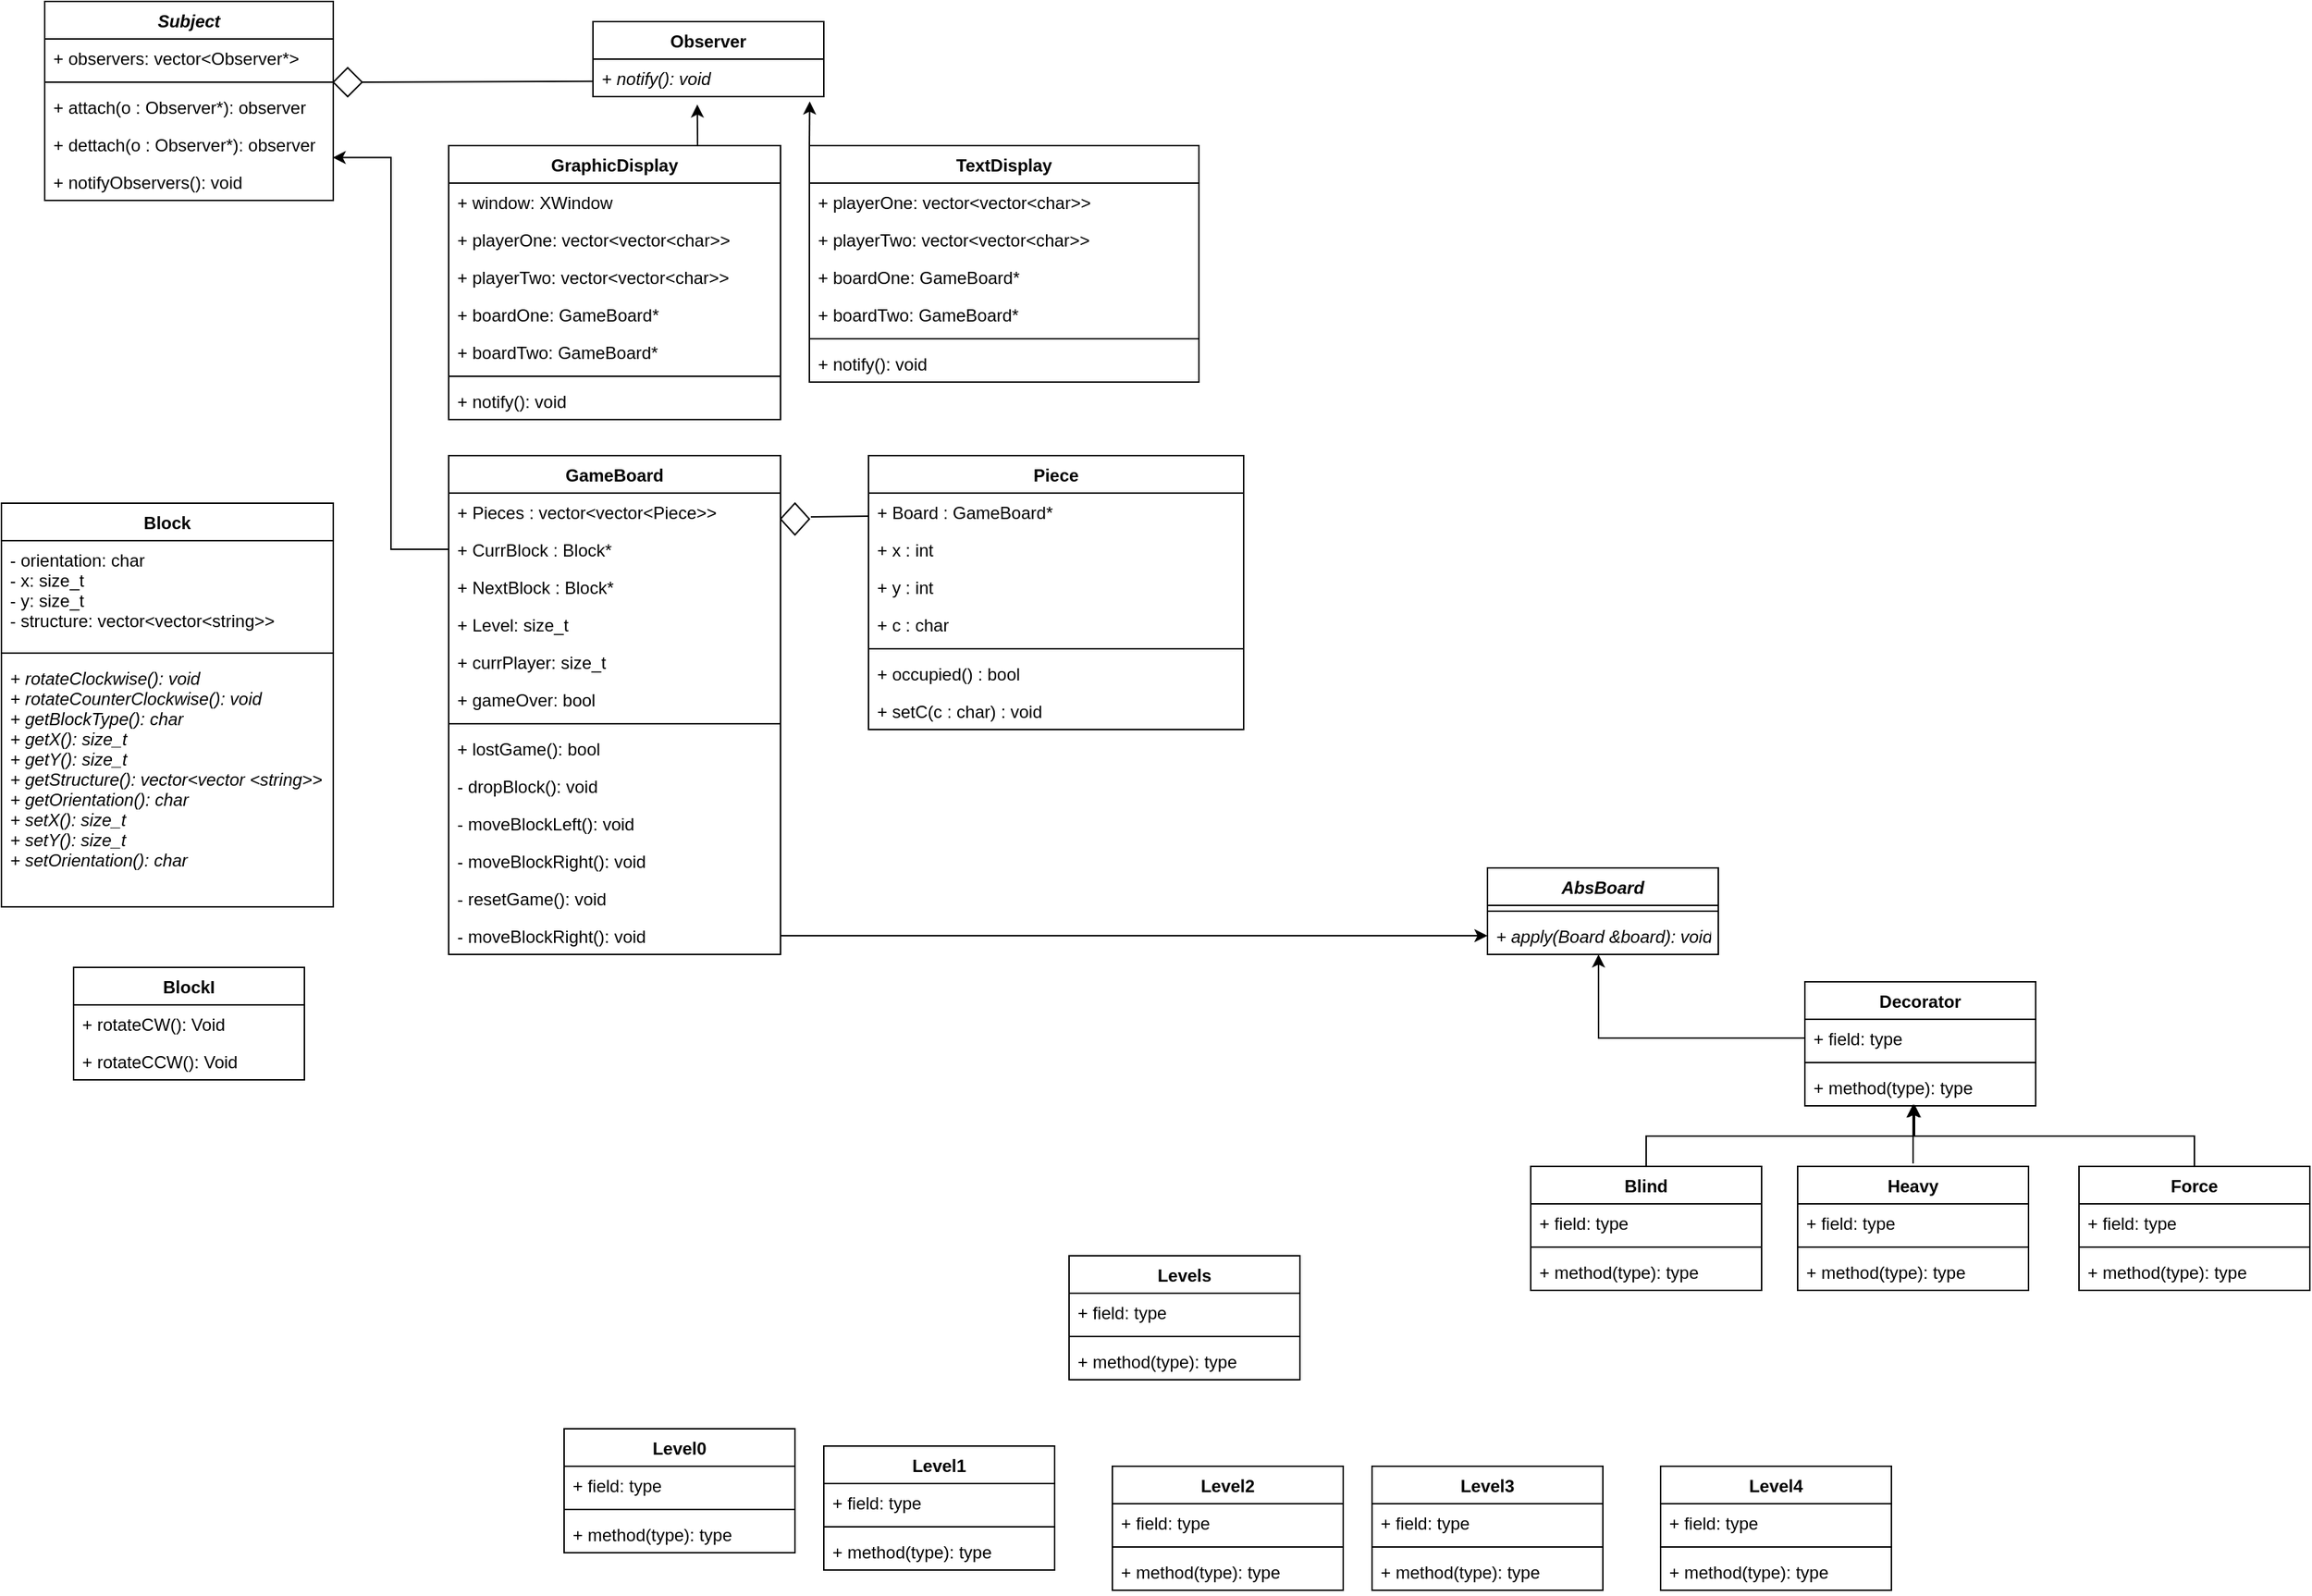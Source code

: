 <mxfile version="20.6.0" type="github">
  <diagram id="C5RBs43oDa-KdzZeNtuy" name="Page-1">
    <mxGraphModel dx="1662" dy="754" grid="1" gridSize="10" guides="1" tooltips="1" connect="1" arrows="1" fold="1" page="1" pageScale="1" pageWidth="827" pageHeight="1169" math="0" shadow="0">
      <root>
        <mxCell id="WIyWlLk6GJQsqaUBKTNV-0" />
        <mxCell id="WIyWlLk6GJQsqaUBKTNV-1" parent="WIyWlLk6GJQsqaUBKTNV-0" />
        <mxCell id="HCrgHFyzqFVPdRo0mYGG-0" value="Subject" style="swimlane;fontStyle=3;align=center;verticalAlign=top;childLayout=stackLayout;horizontal=1;startSize=26;horizontalStack=0;resizeParent=1;resizeParentMax=0;resizeLast=0;collapsible=1;marginBottom=0;" parent="WIyWlLk6GJQsqaUBKTNV-1" vertex="1">
          <mxGeometry x="40" y="10" width="200" height="138" as="geometry" />
        </mxCell>
        <mxCell id="HCrgHFyzqFVPdRo0mYGG-1" value="+ observers: vector&lt;Observer*&gt;" style="text;strokeColor=none;fillColor=none;align=left;verticalAlign=top;spacingLeft=4;spacingRight=4;overflow=hidden;rotatable=0;points=[[0,0.5],[1,0.5]];portConstraint=eastwest;" parent="HCrgHFyzqFVPdRo0mYGG-0" vertex="1">
          <mxGeometry y="26" width="200" height="26" as="geometry" />
        </mxCell>
        <mxCell id="HCrgHFyzqFVPdRo0mYGG-2" value="" style="line;strokeWidth=1;fillColor=none;align=left;verticalAlign=middle;spacingTop=-1;spacingLeft=3;spacingRight=3;rotatable=0;labelPosition=right;points=[];portConstraint=eastwest;strokeColor=inherit;" parent="HCrgHFyzqFVPdRo0mYGG-0" vertex="1">
          <mxGeometry y="52" width="200" height="8" as="geometry" />
        </mxCell>
        <mxCell id="OUQTVfBQ55vAlHP0ge6A-0" value="+ attach(o : Observer*): observer" style="text;strokeColor=none;fillColor=none;align=left;verticalAlign=top;spacingLeft=4;spacingRight=4;overflow=hidden;rotatable=0;points=[[0,0.5],[1,0.5]];portConstraint=eastwest;" parent="HCrgHFyzqFVPdRo0mYGG-0" vertex="1">
          <mxGeometry y="60" width="200" height="26" as="geometry" />
        </mxCell>
        <mxCell id="OUQTVfBQ55vAlHP0ge6A-1" value="+ dettach(o : Observer*): observer" style="text;strokeColor=none;fillColor=none;align=left;verticalAlign=top;spacingLeft=4;spacingRight=4;overflow=hidden;rotatable=0;points=[[0,0.5],[1,0.5]];portConstraint=eastwest;" parent="HCrgHFyzqFVPdRo0mYGG-0" vertex="1">
          <mxGeometry y="86" width="200" height="26" as="geometry" />
        </mxCell>
        <mxCell id="OUQTVfBQ55vAlHP0ge6A-2" value="+ notifyObservers(): void" style="text;strokeColor=none;fillColor=none;align=left;verticalAlign=top;spacingLeft=4;spacingRight=4;overflow=hidden;rotatable=0;points=[[0,0.5],[1,0.5]];portConstraint=eastwest;" parent="HCrgHFyzqFVPdRo0mYGG-0" vertex="1">
          <mxGeometry y="112" width="200" height="26" as="geometry" />
        </mxCell>
        <mxCell id="HCrgHFyzqFVPdRo0mYGG-4" value="Observer&#xa;" style="swimlane;fontStyle=1;align=center;verticalAlign=top;childLayout=stackLayout;horizontal=1;startSize=26;horizontalStack=0;resizeParent=1;resizeParentMax=0;resizeLast=0;collapsible=1;marginBottom=0;" parent="WIyWlLk6GJQsqaUBKTNV-1" vertex="1">
          <mxGeometry x="420" y="24" width="160" height="52" as="geometry" />
        </mxCell>
        <mxCell id="HCrgHFyzqFVPdRo0mYGG-7" value="+ notify(): void" style="text;strokeColor=none;fillColor=none;align=left;verticalAlign=top;spacingLeft=4;spacingRight=4;overflow=hidden;rotatable=0;points=[[0,0.5],[1,0.5]];portConstraint=eastwest;fontStyle=2" parent="HCrgHFyzqFVPdRo0mYGG-4" vertex="1">
          <mxGeometry y="26" width="160" height="26" as="geometry" />
        </mxCell>
        <mxCell id="OUQTVfBQ55vAlHP0ge6A-36" style="edgeStyle=orthogonalEdgeStyle;rounded=0;orthogonalLoop=1;jettySize=auto;html=1;exitX=0.75;exitY=0;exitDx=0;exitDy=0;entryX=0.452;entryY=1.211;entryDx=0;entryDy=0;entryPerimeter=0;" parent="WIyWlLk6GJQsqaUBKTNV-1" source="HCrgHFyzqFVPdRo0mYGG-8" target="HCrgHFyzqFVPdRo0mYGG-7" edge="1">
          <mxGeometry relative="1" as="geometry" />
        </mxCell>
        <mxCell id="HCrgHFyzqFVPdRo0mYGG-8" value="GraphicDisplay&#xa;" style="swimlane;fontStyle=1;align=center;verticalAlign=top;childLayout=stackLayout;horizontal=1;startSize=26;horizontalStack=0;resizeParent=1;resizeParentMax=0;resizeLast=0;collapsible=1;marginBottom=0;" parent="WIyWlLk6GJQsqaUBKTNV-1" vertex="1">
          <mxGeometry x="320" y="110" width="230" height="190" as="geometry" />
        </mxCell>
        <mxCell id="HCrgHFyzqFVPdRo0mYGG-9" value="+ window: XWindow" style="text;strokeColor=none;fillColor=none;align=left;verticalAlign=top;spacingLeft=4;spacingRight=4;overflow=hidden;rotatable=0;points=[[0,0.5],[1,0.5]];portConstraint=eastwest;" parent="HCrgHFyzqFVPdRo0mYGG-8" vertex="1">
          <mxGeometry y="26" width="230" height="26" as="geometry" />
        </mxCell>
        <mxCell id="OUQTVfBQ55vAlHP0ge6A-22" value="+ playerOne: vector&lt;vector&lt;char&gt;&gt;" style="text;strokeColor=none;fillColor=none;align=left;verticalAlign=top;spacingLeft=4;spacingRight=4;overflow=hidden;rotatable=0;points=[[0,0.5],[1,0.5]];portConstraint=eastwest;" parent="HCrgHFyzqFVPdRo0mYGG-8" vertex="1">
          <mxGeometry y="52" width="230" height="26" as="geometry" />
        </mxCell>
        <mxCell id="OUQTVfBQ55vAlHP0ge6A-23" value="+ playerTwo: vector&lt;vector&lt;char&gt;&gt;" style="text;strokeColor=none;fillColor=none;align=left;verticalAlign=top;spacingLeft=4;spacingRight=4;overflow=hidden;rotatable=0;points=[[0,0.5],[1,0.5]];portConstraint=eastwest;" parent="HCrgHFyzqFVPdRo0mYGG-8" vertex="1">
          <mxGeometry y="78" width="230" height="26" as="geometry" />
        </mxCell>
        <mxCell id="OUQTVfBQ55vAlHP0ge6A-24" value="+ boardOne: GameBoard*" style="text;strokeColor=none;fillColor=none;align=left;verticalAlign=top;spacingLeft=4;spacingRight=4;overflow=hidden;rotatable=0;points=[[0,0.5],[1,0.5]];portConstraint=eastwest;" parent="HCrgHFyzqFVPdRo0mYGG-8" vertex="1">
          <mxGeometry y="104" width="230" height="26" as="geometry" />
        </mxCell>
        <mxCell id="OUQTVfBQ55vAlHP0ge6A-25" value="+ boardTwo: GameBoard*" style="text;strokeColor=none;fillColor=none;align=left;verticalAlign=top;spacingLeft=4;spacingRight=4;overflow=hidden;rotatable=0;points=[[0,0.5],[1,0.5]];portConstraint=eastwest;" parent="HCrgHFyzqFVPdRo0mYGG-8" vertex="1">
          <mxGeometry y="130" width="230" height="26" as="geometry" />
        </mxCell>
        <mxCell id="HCrgHFyzqFVPdRo0mYGG-10" value="" style="line;strokeWidth=1;fillColor=none;align=left;verticalAlign=middle;spacingTop=-1;spacingLeft=3;spacingRight=3;rotatable=0;labelPosition=right;points=[];portConstraint=eastwest;strokeColor=inherit;" parent="HCrgHFyzqFVPdRo0mYGG-8" vertex="1">
          <mxGeometry y="156" width="230" height="8" as="geometry" />
        </mxCell>
        <mxCell id="OUQTVfBQ55vAlHP0ge6A-26" value="+ notify(): void" style="text;strokeColor=none;fillColor=none;align=left;verticalAlign=top;spacingLeft=4;spacingRight=4;overflow=hidden;rotatable=0;points=[[0,0.5],[1,0.5]];portConstraint=eastwest;" parent="HCrgHFyzqFVPdRo0mYGG-8" vertex="1">
          <mxGeometry y="164" width="230" height="26" as="geometry" />
        </mxCell>
        <mxCell id="OUQTVfBQ55vAlHP0ge6A-53" style="edgeStyle=orthogonalEdgeStyle;rounded=0;orthogonalLoop=1;jettySize=auto;html=1;exitX=0;exitY=0;exitDx=0;exitDy=0;entryX=0.939;entryY=1.13;entryDx=0;entryDy=0;entryPerimeter=0;" parent="WIyWlLk6GJQsqaUBKTNV-1" source="HCrgHFyzqFVPdRo0mYGG-12" target="HCrgHFyzqFVPdRo0mYGG-7" edge="1">
          <mxGeometry relative="1" as="geometry" />
        </mxCell>
        <mxCell id="HCrgHFyzqFVPdRo0mYGG-12" value="TextDisplay&#xa;" style="swimlane;fontStyle=1;align=center;verticalAlign=top;childLayout=stackLayout;horizontal=1;startSize=26;horizontalStack=0;resizeParent=1;resizeParentMax=0;resizeLast=0;collapsible=1;marginBottom=0;" parent="WIyWlLk6GJQsqaUBKTNV-1" vertex="1">
          <mxGeometry x="570" y="110" width="270" height="164" as="geometry" />
        </mxCell>
        <mxCell id="HCrgHFyzqFVPdRo0mYGG-13" value="+ playerOne: vector&lt;vector&lt;char&gt;&gt;" style="text;strokeColor=none;fillColor=none;align=left;verticalAlign=top;spacingLeft=4;spacingRight=4;overflow=hidden;rotatable=0;points=[[0,0.5],[1,0.5]];portConstraint=eastwest;" parent="HCrgHFyzqFVPdRo0mYGG-12" vertex="1">
          <mxGeometry y="26" width="270" height="26" as="geometry" />
        </mxCell>
        <mxCell id="OUQTVfBQ55vAlHP0ge6A-18" value="+ playerTwo: vector&lt;vector&lt;char&gt;&gt;" style="text;strokeColor=none;fillColor=none;align=left;verticalAlign=top;spacingLeft=4;spacingRight=4;overflow=hidden;rotatable=0;points=[[0,0.5],[1,0.5]];portConstraint=eastwest;" parent="HCrgHFyzqFVPdRo0mYGG-12" vertex="1">
          <mxGeometry y="52" width="270" height="26" as="geometry" />
        </mxCell>
        <mxCell id="OUQTVfBQ55vAlHP0ge6A-19" value="+ boardOne: GameBoard*" style="text;strokeColor=none;fillColor=none;align=left;verticalAlign=top;spacingLeft=4;spacingRight=4;overflow=hidden;rotatable=0;points=[[0,0.5],[1,0.5]];portConstraint=eastwest;" parent="HCrgHFyzqFVPdRo0mYGG-12" vertex="1">
          <mxGeometry y="78" width="270" height="26" as="geometry" />
        </mxCell>
        <mxCell id="OUQTVfBQ55vAlHP0ge6A-20" value="+ boardTwo: GameBoard*" style="text;strokeColor=none;fillColor=none;align=left;verticalAlign=top;spacingLeft=4;spacingRight=4;overflow=hidden;rotatable=0;points=[[0,0.5],[1,0.5]];portConstraint=eastwest;" parent="HCrgHFyzqFVPdRo0mYGG-12" vertex="1">
          <mxGeometry y="104" width="270" height="26" as="geometry" />
        </mxCell>
        <mxCell id="HCrgHFyzqFVPdRo0mYGG-14" value="" style="line;strokeWidth=1;fillColor=none;align=left;verticalAlign=middle;spacingTop=-1;spacingLeft=3;spacingRight=3;rotatable=0;labelPosition=right;points=[];portConstraint=eastwest;strokeColor=inherit;" parent="HCrgHFyzqFVPdRo0mYGG-12" vertex="1">
          <mxGeometry y="130" width="270" height="8" as="geometry" />
        </mxCell>
        <mxCell id="HCrgHFyzqFVPdRo0mYGG-15" value="+ notify(): void" style="text;strokeColor=none;fillColor=none;align=left;verticalAlign=top;spacingLeft=4;spacingRight=4;overflow=hidden;rotatable=0;points=[[0,0.5],[1,0.5]];portConstraint=eastwest;" parent="HCrgHFyzqFVPdRo0mYGG-12" vertex="1">
          <mxGeometry y="138" width="270" height="26" as="geometry" />
        </mxCell>
        <mxCell id="HCrgHFyzqFVPdRo0mYGG-22" value="GameBoard" style="swimlane;fontStyle=1;align=center;verticalAlign=top;childLayout=stackLayout;horizontal=1;startSize=26;horizontalStack=0;resizeParent=1;resizeParentMax=0;resizeLast=0;collapsible=1;marginBottom=0;" parent="WIyWlLk6GJQsqaUBKTNV-1" vertex="1">
          <mxGeometry x="320" y="325" width="230" height="346" as="geometry" />
        </mxCell>
        <mxCell id="HCrgHFyzqFVPdRo0mYGG-23" value="+ Pieces : vector&lt;vector&lt;Piece&gt;&gt;" style="text;strokeColor=none;fillColor=none;align=left;verticalAlign=top;spacingLeft=4;spacingRight=4;overflow=hidden;rotatable=0;points=[[0,0.5],[1,0.5]];portConstraint=eastwest;" parent="HCrgHFyzqFVPdRo0mYGG-22" vertex="1">
          <mxGeometry y="26" width="230" height="26" as="geometry" />
        </mxCell>
        <mxCell id="HCrgHFyzqFVPdRo0mYGG-114" value="+ CurrBlock : Block*" style="text;strokeColor=none;fillColor=none;align=left;verticalAlign=top;spacingLeft=4;spacingRight=4;overflow=hidden;rotatable=0;points=[[0,0.5],[1,0.5]];portConstraint=eastwest;" parent="HCrgHFyzqFVPdRo0mYGG-22" vertex="1">
          <mxGeometry y="52" width="230" height="26" as="geometry" />
        </mxCell>
        <mxCell id="HCrgHFyzqFVPdRo0mYGG-115" value="+ NextBlock : Block*" style="text;strokeColor=none;fillColor=none;align=left;verticalAlign=top;spacingLeft=4;spacingRight=4;overflow=hidden;rotatable=0;points=[[0,0.5],[1,0.5]];portConstraint=eastwest;" parent="HCrgHFyzqFVPdRo0mYGG-22" vertex="1">
          <mxGeometry y="78" width="230" height="26" as="geometry" />
        </mxCell>
        <mxCell id="HCrgHFyzqFVPdRo0mYGG-125" value="+ Level: size_t" style="text;strokeColor=none;fillColor=none;align=left;verticalAlign=top;spacingLeft=4;spacingRight=4;overflow=hidden;rotatable=0;points=[[0,0.5],[1,0.5]];portConstraint=eastwest;" parent="HCrgHFyzqFVPdRo0mYGG-22" vertex="1">
          <mxGeometry y="104" width="230" height="26" as="geometry" />
        </mxCell>
        <mxCell id="HCrgHFyzqFVPdRo0mYGG-126" value="+ currPlayer: size_t" style="text;strokeColor=none;fillColor=none;align=left;verticalAlign=top;spacingLeft=4;spacingRight=4;overflow=hidden;rotatable=0;points=[[0,0.5],[1,0.5]];portConstraint=eastwest;" parent="HCrgHFyzqFVPdRo0mYGG-22" vertex="1">
          <mxGeometry y="130" width="230" height="26" as="geometry" />
        </mxCell>
        <mxCell id="HCrgHFyzqFVPdRo0mYGG-127" value="+ gameOver: bool" style="text;strokeColor=none;fillColor=none;align=left;verticalAlign=top;spacingLeft=4;spacingRight=4;overflow=hidden;rotatable=0;points=[[0,0.5],[1,0.5]];portConstraint=eastwest;" parent="HCrgHFyzqFVPdRo0mYGG-22" vertex="1">
          <mxGeometry y="156" width="230" height="26" as="geometry" />
        </mxCell>
        <mxCell id="HCrgHFyzqFVPdRo0mYGG-24" value="" style="line;strokeWidth=1;fillColor=none;align=left;verticalAlign=middle;spacingTop=-1;spacingLeft=3;spacingRight=3;rotatable=0;labelPosition=right;points=[];portConstraint=eastwest;strokeColor=inherit;" parent="HCrgHFyzqFVPdRo0mYGG-22" vertex="1">
          <mxGeometry y="182" width="230" height="8" as="geometry" />
        </mxCell>
        <mxCell id="HCrgHFyzqFVPdRo0mYGG-25" value="+ lostGame(): bool" style="text;strokeColor=none;fillColor=none;align=left;verticalAlign=top;spacingLeft=4;spacingRight=4;overflow=hidden;rotatable=0;points=[[0,0.5],[1,0.5]];portConstraint=eastwest;" parent="HCrgHFyzqFVPdRo0mYGG-22" vertex="1">
          <mxGeometry y="190" width="230" height="26" as="geometry" />
        </mxCell>
        <mxCell id="HCrgHFyzqFVPdRo0mYGG-112" value="- dropBlock(): void" style="text;strokeColor=none;fillColor=none;align=left;verticalAlign=top;spacingLeft=4;spacingRight=4;overflow=hidden;rotatable=0;points=[[0,0.5],[1,0.5]];portConstraint=eastwest;" parent="HCrgHFyzqFVPdRo0mYGG-22" vertex="1">
          <mxGeometry y="216" width="230" height="26" as="geometry" />
        </mxCell>
        <mxCell id="HCrgHFyzqFVPdRo0mYGG-128" value="- moveBlockLeft(): void" style="text;strokeColor=none;fillColor=none;align=left;verticalAlign=top;spacingLeft=4;spacingRight=4;overflow=hidden;rotatable=0;points=[[0,0.5],[1,0.5]];portConstraint=eastwest;" parent="HCrgHFyzqFVPdRo0mYGG-22" vertex="1">
          <mxGeometry y="242" width="230" height="26" as="geometry" />
        </mxCell>
        <mxCell id="HCrgHFyzqFVPdRo0mYGG-129" value="- moveBlockRight(): void" style="text;strokeColor=none;fillColor=none;align=left;verticalAlign=top;spacingLeft=4;spacingRight=4;overflow=hidden;rotatable=0;points=[[0,0.5],[1,0.5]];portConstraint=eastwest;" parent="HCrgHFyzqFVPdRo0mYGG-22" vertex="1">
          <mxGeometry y="268" width="230" height="26" as="geometry" />
        </mxCell>
        <mxCell id="HCrgHFyzqFVPdRo0mYGG-130" value="- resetGame(): void" style="text;strokeColor=none;fillColor=none;align=left;verticalAlign=top;spacingLeft=4;spacingRight=4;overflow=hidden;rotatable=0;points=[[0,0.5],[1,0.5]];portConstraint=eastwest;" parent="HCrgHFyzqFVPdRo0mYGG-22" vertex="1">
          <mxGeometry y="294" width="230" height="26" as="geometry" />
        </mxCell>
        <mxCell id="HCrgHFyzqFVPdRo0mYGG-131" value="- moveBlockRight(): void" style="text;strokeColor=none;fillColor=none;align=left;verticalAlign=top;spacingLeft=4;spacingRight=4;overflow=hidden;rotatable=0;points=[[0,0.5],[1,0.5]];portConstraint=eastwest;" parent="HCrgHFyzqFVPdRo0mYGG-22" vertex="1">
          <mxGeometry y="320" width="230" height="26" as="geometry" />
        </mxCell>
        <mxCell id="HCrgHFyzqFVPdRo0mYGG-26" value="Block" style="swimlane;fontStyle=1;align=center;verticalAlign=top;childLayout=stackLayout;horizontal=1;startSize=26;horizontalStack=0;resizeParent=1;resizeParentMax=0;resizeLast=0;collapsible=1;marginBottom=0;" parent="WIyWlLk6GJQsqaUBKTNV-1" vertex="1">
          <mxGeometry x="10" y="358" width="230" height="280" as="geometry" />
        </mxCell>
        <mxCell id="HCrgHFyzqFVPdRo0mYGG-27" value="- orientation: char&#xa;- x: size_t&#xa;- y: size_t&#xa;- structure: vector&lt;vector&lt;string&gt;&gt;" style="text;strokeColor=none;fillColor=none;align=left;verticalAlign=top;spacingLeft=4;spacingRight=4;overflow=hidden;rotatable=0;points=[[0,0.5],[1,0.5]];portConstraint=eastwest;" parent="HCrgHFyzqFVPdRo0mYGG-26" vertex="1">
          <mxGeometry y="26" width="230" height="74" as="geometry" />
        </mxCell>
        <mxCell id="HCrgHFyzqFVPdRo0mYGG-28" value="" style="line;strokeWidth=1;fillColor=none;align=left;verticalAlign=middle;spacingTop=-1;spacingLeft=3;spacingRight=3;rotatable=0;labelPosition=right;points=[];portConstraint=eastwest;strokeColor=inherit;" parent="HCrgHFyzqFVPdRo0mYGG-26" vertex="1">
          <mxGeometry y="100" width="230" height="8" as="geometry" />
        </mxCell>
        <mxCell id="HCrgHFyzqFVPdRo0mYGG-29" value="+ rotateClockwise(): void&#xa;+ rotateCounterClockwise(): void&#xa;+ getBlockType(): char&#xa;+ getX(): size_t&#xa;+ getY(): size_t&#xa;+ getStructure(): vector&lt;vector &lt;string&gt;&gt;&#xa;+ getOrientation(): char&#xa;+ setX(): size_t&#xa;+ setY(): size_t&#xa;+ setOrientation(): char&#xa;" style="text;strokeColor=none;fillColor=none;align=left;verticalAlign=top;spacingLeft=4;spacingRight=4;overflow=hidden;rotatable=0;points=[[0,0.5],[1,0.5]];portConstraint=eastwest;fontStyle=2" parent="HCrgHFyzqFVPdRo0mYGG-26" vertex="1">
          <mxGeometry y="108" width="230" height="172" as="geometry" />
        </mxCell>
        <mxCell id="HCrgHFyzqFVPdRo0mYGG-30" value="BlockI" style="swimlane;fontStyle=1;align=center;verticalAlign=top;childLayout=stackLayout;horizontal=1;startSize=26;horizontalStack=0;resizeParent=1;resizeParentMax=0;resizeLast=0;collapsible=1;marginBottom=0;" parent="WIyWlLk6GJQsqaUBKTNV-1" vertex="1">
          <mxGeometry x="60" y="680" width="160" height="78" as="geometry" />
        </mxCell>
        <mxCell id="HCrgHFyzqFVPdRo0mYGG-33" value="+ rotateCW(): Void" style="text;strokeColor=none;fillColor=none;align=left;verticalAlign=top;spacingLeft=4;spacingRight=4;overflow=hidden;rotatable=0;points=[[0,0.5],[1,0.5]];portConstraint=eastwest;" parent="HCrgHFyzqFVPdRo0mYGG-30" vertex="1">
          <mxGeometry y="26" width="160" height="26" as="geometry" />
        </mxCell>
        <mxCell id="HCrgHFyzqFVPdRo0mYGG-106" value="+ rotateCCW(): Void" style="text;strokeColor=none;fillColor=none;align=left;verticalAlign=top;spacingLeft=4;spacingRight=4;overflow=hidden;rotatable=0;points=[[0,0.5],[1,0.5]];portConstraint=eastwest;" parent="HCrgHFyzqFVPdRo0mYGG-30" vertex="1">
          <mxGeometry y="52" width="160" height="26" as="geometry" />
        </mxCell>
        <mxCell id="HCrgHFyzqFVPdRo0mYGG-38" value="Levels" style="swimlane;fontStyle=1;align=center;verticalAlign=top;childLayout=stackLayout;horizontal=1;startSize=26;horizontalStack=0;resizeParent=1;resizeParentMax=0;resizeLast=0;collapsible=1;marginBottom=0;" parent="WIyWlLk6GJQsqaUBKTNV-1" vertex="1">
          <mxGeometry x="750" y="880" width="160" height="86" as="geometry" />
        </mxCell>
        <mxCell id="HCrgHFyzqFVPdRo0mYGG-39" value="+ field: type" style="text;strokeColor=none;fillColor=none;align=left;verticalAlign=top;spacingLeft=4;spacingRight=4;overflow=hidden;rotatable=0;points=[[0,0.5],[1,0.5]];portConstraint=eastwest;" parent="HCrgHFyzqFVPdRo0mYGG-38" vertex="1">
          <mxGeometry y="26" width="160" height="26" as="geometry" />
        </mxCell>
        <mxCell id="HCrgHFyzqFVPdRo0mYGG-40" value="" style="line;strokeWidth=1;fillColor=none;align=left;verticalAlign=middle;spacingTop=-1;spacingLeft=3;spacingRight=3;rotatable=0;labelPosition=right;points=[];portConstraint=eastwest;strokeColor=inherit;" parent="HCrgHFyzqFVPdRo0mYGG-38" vertex="1">
          <mxGeometry y="52" width="160" height="8" as="geometry" />
        </mxCell>
        <mxCell id="HCrgHFyzqFVPdRo0mYGG-41" value="+ method(type): type" style="text;strokeColor=none;fillColor=none;align=left;verticalAlign=top;spacingLeft=4;spacingRight=4;overflow=hidden;rotatable=0;points=[[0,0.5],[1,0.5]];portConstraint=eastwest;" parent="HCrgHFyzqFVPdRo0mYGG-38" vertex="1">
          <mxGeometry y="60" width="160" height="26" as="geometry" />
        </mxCell>
        <mxCell id="HCrgHFyzqFVPdRo0mYGG-42" value="Decorator&#xa;" style="swimlane;fontStyle=1;align=center;verticalAlign=top;childLayout=stackLayout;horizontal=1;startSize=26;horizontalStack=0;resizeParent=1;resizeParentMax=0;resizeLast=0;collapsible=1;marginBottom=0;" parent="WIyWlLk6GJQsqaUBKTNV-1" vertex="1">
          <mxGeometry x="1260" y="690" width="160" height="86" as="geometry" />
        </mxCell>
        <mxCell id="HCrgHFyzqFVPdRo0mYGG-43" value="+ field: type" style="text;strokeColor=none;fillColor=none;align=left;verticalAlign=top;spacingLeft=4;spacingRight=4;overflow=hidden;rotatable=0;points=[[0,0.5],[1,0.5]];portConstraint=eastwest;" parent="HCrgHFyzqFVPdRo0mYGG-42" vertex="1">
          <mxGeometry y="26" width="160" height="26" as="geometry" />
        </mxCell>
        <mxCell id="HCrgHFyzqFVPdRo0mYGG-44" value="" style="line;strokeWidth=1;fillColor=none;align=left;verticalAlign=middle;spacingTop=-1;spacingLeft=3;spacingRight=3;rotatable=0;labelPosition=right;points=[];portConstraint=eastwest;strokeColor=inherit;" parent="HCrgHFyzqFVPdRo0mYGG-42" vertex="1">
          <mxGeometry y="52" width="160" height="8" as="geometry" />
        </mxCell>
        <mxCell id="HCrgHFyzqFVPdRo0mYGG-45" value="+ method(type): type" style="text;strokeColor=none;fillColor=none;align=left;verticalAlign=top;spacingLeft=4;spacingRight=4;overflow=hidden;rotatable=0;points=[[0,0.5],[1,0.5]];portConstraint=eastwest;" parent="HCrgHFyzqFVPdRo0mYGG-42" vertex="1">
          <mxGeometry y="60" width="160" height="26" as="geometry" />
        </mxCell>
        <mxCell id="HCrgHFyzqFVPdRo0mYGG-46" value="Piece" style="swimlane;fontStyle=1;align=center;verticalAlign=top;childLayout=stackLayout;horizontal=1;startSize=26;horizontalStack=0;resizeParent=1;resizeParentMax=0;resizeLast=0;collapsible=1;marginBottom=0;" parent="WIyWlLk6GJQsqaUBKTNV-1" vertex="1">
          <mxGeometry x="611" y="325" width="260" height="190" as="geometry" />
        </mxCell>
        <mxCell id="HCrgHFyzqFVPdRo0mYGG-47" value="+ Board : GameBoard*" style="text;strokeColor=none;fillColor=none;align=left;verticalAlign=top;spacingLeft=4;spacingRight=4;overflow=hidden;rotatable=0;points=[[0,0.5],[1,0.5]];portConstraint=eastwest;" parent="HCrgHFyzqFVPdRo0mYGG-46" vertex="1">
          <mxGeometry y="26" width="260" height="26" as="geometry" />
        </mxCell>
        <mxCell id="OUQTVfBQ55vAlHP0ge6A-11" value="" style="endArrow=none;html=1;rounded=0;" parent="HCrgHFyzqFVPdRo0mYGG-46" edge="1">
          <mxGeometry width="50" height="50" relative="1" as="geometry">
            <mxPoint x="-40" y="42.47" as="sourcePoint" />
            <mxPoint y="42" as="targetPoint" />
          </mxGeometry>
        </mxCell>
        <mxCell id="OUQTVfBQ55vAlHP0ge6A-12" value="+ x : int" style="text;strokeColor=none;fillColor=none;align=left;verticalAlign=top;spacingLeft=4;spacingRight=4;overflow=hidden;rotatable=0;points=[[0,0.5],[1,0.5]];portConstraint=eastwest;" parent="HCrgHFyzqFVPdRo0mYGG-46" vertex="1">
          <mxGeometry y="52" width="260" height="26" as="geometry" />
        </mxCell>
        <mxCell id="OUQTVfBQ55vAlHP0ge6A-13" value="+ y : int" style="text;strokeColor=none;fillColor=none;align=left;verticalAlign=top;spacingLeft=4;spacingRight=4;overflow=hidden;rotatable=0;points=[[0,0.5],[1,0.5]];portConstraint=eastwest;" parent="HCrgHFyzqFVPdRo0mYGG-46" vertex="1">
          <mxGeometry y="78" width="260" height="26" as="geometry" />
        </mxCell>
        <mxCell id="OUQTVfBQ55vAlHP0ge6A-14" value="+ c : char" style="text;strokeColor=none;fillColor=none;align=left;verticalAlign=top;spacingLeft=4;spacingRight=4;overflow=hidden;rotatable=0;points=[[0,0.5],[1,0.5]];portConstraint=eastwest;" parent="HCrgHFyzqFVPdRo0mYGG-46" vertex="1">
          <mxGeometry y="104" width="260" height="26" as="geometry" />
        </mxCell>
        <mxCell id="HCrgHFyzqFVPdRo0mYGG-48" value="" style="line;strokeWidth=1;fillColor=none;align=left;verticalAlign=middle;spacingTop=-1;spacingLeft=3;spacingRight=3;rotatable=0;labelPosition=right;points=[];portConstraint=eastwest;strokeColor=inherit;" parent="HCrgHFyzqFVPdRo0mYGG-46" vertex="1">
          <mxGeometry y="130" width="260" height="8" as="geometry" />
        </mxCell>
        <mxCell id="OUQTVfBQ55vAlHP0ge6A-16" value="+ occupied() : bool" style="text;strokeColor=none;fillColor=none;align=left;verticalAlign=top;spacingLeft=4;spacingRight=4;overflow=hidden;rotatable=0;points=[[0,0.5],[1,0.5]];portConstraint=eastwest;" parent="HCrgHFyzqFVPdRo0mYGG-46" vertex="1">
          <mxGeometry y="138" width="260" height="26" as="geometry" />
        </mxCell>
        <mxCell id="HCrgHFyzqFVPdRo0mYGG-49" value="+ setC(c : char) : void" style="text;strokeColor=none;fillColor=none;align=left;verticalAlign=top;spacingLeft=4;spacingRight=4;overflow=hidden;rotatable=0;points=[[0,0.5],[1,0.5]];portConstraint=eastwest;" parent="HCrgHFyzqFVPdRo0mYGG-46" vertex="1">
          <mxGeometry y="164" width="260" height="26" as="geometry" />
        </mxCell>
        <mxCell id="HCrgHFyzqFVPdRo0mYGG-50" value="Level0" style="swimlane;fontStyle=1;align=center;verticalAlign=top;childLayout=stackLayout;horizontal=1;startSize=26;horizontalStack=0;resizeParent=1;resizeParentMax=0;resizeLast=0;collapsible=1;marginBottom=0;" parent="WIyWlLk6GJQsqaUBKTNV-1" vertex="1">
          <mxGeometry x="400" y="1000" width="160" height="86" as="geometry" />
        </mxCell>
        <mxCell id="HCrgHFyzqFVPdRo0mYGG-51" value="+ field: type" style="text;strokeColor=none;fillColor=none;align=left;verticalAlign=top;spacingLeft=4;spacingRight=4;overflow=hidden;rotatable=0;points=[[0,0.5],[1,0.5]];portConstraint=eastwest;" parent="HCrgHFyzqFVPdRo0mYGG-50" vertex="1">
          <mxGeometry y="26" width="160" height="26" as="geometry" />
        </mxCell>
        <mxCell id="HCrgHFyzqFVPdRo0mYGG-52" value="" style="line;strokeWidth=1;fillColor=none;align=left;verticalAlign=middle;spacingTop=-1;spacingLeft=3;spacingRight=3;rotatable=0;labelPosition=right;points=[];portConstraint=eastwest;strokeColor=inherit;" parent="HCrgHFyzqFVPdRo0mYGG-50" vertex="1">
          <mxGeometry y="52" width="160" height="8" as="geometry" />
        </mxCell>
        <mxCell id="HCrgHFyzqFVPdRo0mYGG-53" value="+ method(type): type" style="text;strokeColor=none;fillColor=none;align=left;verticalAlign=top;spacingLeft=4;spacingRight=4;overflow=hidden;rotatable=0;points=[[0,0.5],[1,0.5]];portConstraint=eastwest;" parent="HCrgHFyzqFVPdRo0mYGG-50" vertex="1">
          <mxGeometry y="60" width="160" height="26" as="geometry" />
        </mxCell>
        <mxCell id="HCrgHFyzqFVPdRo0mYGG-54" value="Level1" style="swimlane;fontStyle=1;align=center;verticalAlign=top;childLayout=stackLayout;horizontal=1;startSize=26;horizontalStack=0;resizeParent=1;resizeParentMax=0;resizeLast=0;collapsible=1;marginBottom=0;" parent="WIyWlLk6GJQsqaUBKTNV-1" vertex="1">
          <mxGeometry x="580" y="1012" width="160" height="86" as="geometry" />
        </mxCell>
        <mxCell id="HCrgHFyzqFVPdRo0mYGG-55" value="+ field: type" style="text;strokeColor=none;fillColor=none;align=left;verticalAlign=top;spacingLeft=4;spacingRight=4;overflow=hidden;rotatable=0;points=[[0,0.5],[1,0.5]];portConstraint=eastwest;" parent="HCrgHFyzqFVPdRo0mYGG-54" vertex="1">
          <mxGeometry y="26" width="160" height="26" as="geometry" />
        </mxCell>
        <mxCell id="HCrgHFyzqFVPdRo0mYGG-56" value="" style="line;strokeWidth=1;fillColor=none;align=left;verticalAlign=middle;spacingTop=-1;spacingLeft=3;spacingRight=3;rotatable=0;labelPosition=right;points=[];portConstraint=eastwest;strokeColor=inherit;" parent="HCrgHFyzqFVPdRo0mYGG-54" vertex="1">
          <mxGeometry y="52" width="160" height="8" as="geometry" />
        </mxCell>
        <mxCell id="HCrgHFyzqFVPdRo0mYGG-57" value="+ method(type): type" style="text;strokeColor=none;fillColor=none;align=left;verticalAlign=top;spacingLeft=4;spacingRight=4;overflow=hidden;rotatable=0;points=[[0,0.5],[1,0.5]];portConstraint=eastwest;" parent="HCrgHFyzqFVPdRo0mYGG-54" vertex="1">
          <mxGeometry y="60" width="160" height="26" as="geometry" />
        </mxCell>
        <mxCell id="HCrgHFyzqFVPdRo0mYGG-58" value="Level2" style="swimlane;fontStyle=1;align=center;verticalAlign=top;childLayout=stackLayout;horizontal=1;startSize=26;horizontalStack=0;resizeParent=1;resizeParentMax=0;resizeLast=0;collapsible=1;marginBottom=0;" parent="WIyWlLk6GJQsqaUBKTNV-1" vertex="1">
          <mxGeometry x="780" y="1026" width="160" height="86" as="geometry" />
        </mxCell>
        <mxCell id="HCrgHFyzqFVPdRo0mYGG-59" value="+ field: type" style="text;strokeColor=none;fillColor=none;align=left;verticalAlign=top;spacingLeft=4;spacingRight=4;overflow=hidden;rotatable=0;points=[[0,0.5],[1,0.5]];portConstraint=eastwest;" parent="HCrgHFyzqFVPdRo0mYGG-58" vertex="1">
          <mxGeometry y="26" width="160" height="26" as="geometry" />
        </mxCell>
        <mxCell id="HCrgHFyzqFVPdRo0mYGG-60" value="" style="line;strokeWidth=1;fillColor=none;align=left;verticalAlign=middle;spacingTop=-1;spacingLeft=3;spacingRight=3;rotatable=0;labelPosition=right;points=[];portConstraint=eastwest;strokeColor=inherit;" parent="HCrgHFyzqFVPdRo0mYGG-58" vertex="1">
          <mxGeometry y="52" width="160" height="8" as="geometry" />
        </mxCell>
        <mxCell id="HCrgHFyzqFVPdRo0mYGG-61" value="+ method(type): type" style="text;strokeColor=none;fillColor=none;align=left;verticalAlign=top;spacingLeft=4;spacingRight=4;overflow=hidden;rotatable=0;points=[[0,0.5],[1,0.5]];portConstraint=eastwest;" parent="HCrgHFyzqFVPdRo0mYGG-58" vertex="1">
          <mxGeometry y="60" width="160" height="26" as="geometry" />
        </mxCell>
        <mxCell id="HCrgHFyzqFVPdRo0mYGG-62" value="Level3&#xa;" style="swimlane;fontStyle=1;align=center;verticalAlign=top;childLayout=stackLayout;horizontal=1;startSize=26;horizontalStack=0;resizeParent=1;resizeParentMax=0;resizeLast=0;collapsible=1;marginBottom=0;" parent="WIyWlLk6GJQsqaUBKTNV-1" vertex="1">
          <mxGeometry x="960" y="1026" width="160" height="86" as="geometry" />
        </mxCell>
        <mxCell id="HCrgHFyzqFVPdRo0mYGG-63" value="+ field: type" style="text;strokeColor=none;fillColor=none;align=left;verticalAlign=top;spacingLeft=4;spacingRight=4;overflow=hidden;rotatable=0;points=[[0,0.5],[1,0.5]];portConstraint=eastwest;" parent="HCrgHFyzqFVPdRo0mYGG-62" vertex="1">
          <mxGeometry y="26" width="160" height="26" as="geometry" />
        </mxCell>
        <mxCell id="HCrgHFyzqFVPdRo0mYGG-64" value="" style="line;strokeWidth=1;fillColor=none;align=left;verticalAlign=middle;spacingTop=-1;spacingLeft=3;spacingRight=3;rotatable=0;labelPosition=right;points=[];portConstraint=eastwest;strokeColor=inherit;" parent="HCrgHFyzqFVPdRo0mYGG-62" vertex="1">
          <mxGeometry y="52" width="160" height="8" as="geometry" />
        </mxCell>
        <mxCell id="HCrgHFyzqFVPdRo0mYGG-65" value="+ method(type): type" style="text;strokeColor=none;fillColor=none;align=left;verticalAlign=top;spacingLeft=4;spacingRight=4;overflow=hidden;rotatable=0;points=[[0,0.5],[1,0.5]];portConstraint=eastwest;" parent="HCrgHFyzqFVPdRo0mYGG-62" vertex="1">
          <mxGeometry y="60" width="160" height="26" as="geometry" />
        </mxCell>
        <mxCell id="HCrgHFyzqFVPdRo0mYGG-66" value="Level4&#xa;" style="swimlane;fontStyle=1;align=center;verticalAlign=top;childLayout=stackLayout;horizontal=1;startSize=26;horizontalStack=0;resizeParent=1;resizeParentMax=0;resizeLast=0;collapsible=1;marginBottom=0;" parent="WIyWlLk6GJQsqaUBKTNV-1" vertex="1">
          <mxGeometry x="1160" y="1026" width="160" height="86" as="geometry" />
        </mxCell>
        <mxCell id="HCrgHFyzqFVPdRo0mYGG-67" value="+ field: type" style="text;strokeColor=none;fillColor=none;align=left;verticalAlign=top;spacingLeft=4;spacingRight=4;overflow=hidden;rotatable=0;points=[[0,0.5],[1,0.5]];portConstraint=eastwest;" parent="HCrgHFyzqFVPdRo0mYGG-66" vertex="1">
          <mxGeometry y="26" width="160" height="26" as="geometry" />
        </mxCell>
        <mxCell id="HCrgHFyzqFVPdRo0mYGG-68" value="" style="line;strokeWidth=1;fillColor=none;align=left;verticalAlign=middle;spacingTop=-1;spacingLeft=3;spacingRight=3;rotatable=0;labelPosition=right;points=[];portConstraint=eastwest;strokeColor=inherit;" parent="HCrgHFyzqFVPdRo0mYGG-66" vertex="1">
          <mxGeometry y="52" width="160" height="8" as="geometry" />
        </mxCell>
        <mxCell id="HCrgHFyzqFVPdRo0mYGG-69" value="+ method(type): type" style="text;strokeColor=none;fillColor=none;align=left;verticalAlign=top;spacingLeft=4;spacingRight=4;overflow=hidden;rotatable=0;points=[[0,0.5],[1,0.5]];portConstraint=eastwest;" parent="HCrgHFyzqFVPdRo0mYGG-66" vertex="1">
          <mxGeometry y="60" width="160" height="26" as="geometry" />
        </mxCell>
        <mxCell id="2h-iUpZ2-GN6CcSoCDCx-0" style="edgeStyle=orthogonalEdgeStyle;rounded=0;orthogonalLoop=1;jettySize=auto;html=1;exitX=0.5;exitY=0;exitDx=0;exitDy=0;entryX=0.469;entryY=0.962;entryDx=0;entryDy=0;entryPerimeter=0;" edge="1" parent="WIyWlLk6GJQsqaUBKTNV-1" source="HCrgHFyzqFVPdRo0mYGG-70" target="HCrgHFyzqFVPdRo0mYGG-45">
          <mxGeometry relative="1" as="geometry" />
        </mxCell>
        <mxCell id="HCrgHFyzqFVPdRo0mYGG-70" value="Blind" style="swimlane;fontStyle=1;align=center;verticalAlign=top;childLayout=stackLayout;horizontal=1;startSize=26;horizontalStack=0;resizeParent=1;resizeParentMax=0;resizeLast=0;collapsible=1;marginBottom=0;" parent="WIyWlLk6GJQsqaUBKTNV-1" vertex="1">
          <mxGeometry x="1070" y="818" width="160" height="86" as="geometry" />
        </mxCell>
        <mxCell id="HCrgHFyzqFVPdRo0mYGG-71" value="+ field: type" style="text;strokeColor=none;fillColor=none;align=left;verticalAlign=top;spacingLeft=4;spacingRight=4;overflow=hidden;rotatable=0;points=[[0,0.5],[1,0.5]];portConstraint=eastwest;" parent="HCrgHFyzqFVPdRo0mYGG-70" vertex="1">
          <mxGeometry y="26" width="160" height="26" as="geometry" />
        </mxCell>
        <mxCell id="HCrgHFyzqFVPdRo0mYGG-72" value="" style="line;strokeWidth=1;fillColor=none;align=left;verticalAlign=middle;spacingTop=-1;spacingLeft=3;spacingRight=3;rotatable=0;labelPosition=right;points=[];portConstraint=eastwest;strokeColor=inherit;" parent="HCrgHFyzqFVPdRo0mYGG-70" vertex="1">
          <mxGeometry y="52" width="160" height="8" as="geometry" />
        </mxCell>
        <mxCell id="HCrgHFyzqFVPdRo0mYGG-73" value="+ method(type): type" style="text;strokeColor=none;fillColor=none;align=left;verticalAlign=top;spacingLeft=4;spacingRight=4;overflow=hidden;rotatable=0;points=[[0,0.5],[1,0.5]];portConstraint=eastwest;" parent="HCrgHFyzqFVPdRo0mYGG-70" vertex="1">
          <mxGeometry y="60" width="160" height="26" as="geometry" />
        </mxCell>
        <mxCell id="2h-iUpZ2-GN6CcSoCDCx-2" style="edgeStyle=orthogonalEdgeStyle;rounded=0;orthogonalLoop=1;jettySize=auto;html=1;exitX=0.5;exitY=0;exitDx=0;exitDy=0;entryX=0.475;entryY=0.962;entryDx=0;entryDy=0;entryPerimeter=0;" edge="1" parent="WIyWlLk6GJQsqaUBKTNV-1" source="HCrgHFyzqFVPdRo0mYGG-74" target="HCrgHFyzqFVPdRo0mYGG-45">
          <mxGeometry relative="1" as="geometry" />
        </mxCell>
        <mxCell id="HCrgHFyzqFVPdRo0mYGG-74" value="Force" style="swimlane;fontStyle=1;align=center;verticalAlign=top;childLayout=stackLayout;horizontal=1;startSize=26;horizontalStack=0;resizeParent=1;resizeParentMax=0;resizeLast=0;collapsible=1;marginBottom=0;" parent="WIyWlLk6GJQsqaUBKTNV-1" vertex="1">
          <mxGeometry x="1450" y="818" width="160" height="86" as="geometry" />
        </mxCell>
        <mxCell id="HCrgHFyzqFVPdRo0mYGG-75" value="+ field: type" style="text;strokeColor=none;fillColor=none;align=left;verticalAlign=top;spacingLeft=4;spacingRight=4;overflow=hidden;rotatable=0;points=[[0,0.5],[1,0.5]];portConstraint=eastwest;" parent="HCrgHFyzqFVPdRo0mYGG-74" vertex="1">
          <mxGeometry y="26" width="160" height="26" as="geometry" />
        </mxCell>
        <mxCell id="HCrgHFyzqFVPdRo0mYGG-76" value="" style="line;strokeWidth=1;fillColor=none;align=left;verticalAlign=middle;spacingTop=-1;spacingLeft=3;spacingRight=3;rotatable=0;labelPosition=right;points=[];portConstraint=eastwest;strokeColor=inherit;" parent="HCrgHFyzqFVPdRo0mYGG-74" vertex="1">
          <mxGeometry y="52" width="160" height="8" as="geometry" />
        </mxCell>
        <mxCell id="HCrgHFyzqFVPdRo0mYGG-77" value="+ method(type): type" style="text;strokeColor=none;fillColor=none;align=left;verticalAlign=top;spacingLeft=4;spacingRight=4;overflow=hidden;rotatable=0;points=[[0,0.5],[1,0.5]];portConstraint=eastwest;" parent="HCrgHFyzqFVPdRo0mYGG-74" vertex="1">
          <mxGeometry y="60" width="160" height="26" as="geometry" />
        </mxCell>
        <mxCell id="2h-iUpZ2-GN6CcSoCDCx-1" style="edgeStyle=orthogonalEdgeStyle;rounded=0;orthogonalLoop=1;jettySize=auto;html=1;exitX=0.5;exitY=0;exitDx=0;exitDy=0;entryX=0.469;entryY=1.038;entryDx=0;entryDy=0;entryPerimeter=0;" edge="1" parent="WIyWlLk6GJQsqaUBKTNV-1">
          <mxGeometry relative="1" as="geometry">
            <mxPoint x="1335" y="816" as="sourcePoint" />
            <mxPoint x="1335.04" y="774.988" as="targetPoint" />
          </mxGeometry>
        </mxCell>
        <mxCell id="HCrgHFyzqFVPdRo0mYGG-78" value="Heavy" style="swimlane;fontStyle=1;align=center;verticalAlign=top;childLayout=stackLayout;horizontal=1;startSize=26;horizontalStack=0;resizeParent=1;resizeParentMax=0;resizeLast=0;collapsible=1;marginBottom=0;" parent="WIyWlLk6GJQsqaUBKTNV-1" vertex="1">
          <mxGeometry x="1255" y="818" width="160" height="86" as="geometry" />
        </mxCell>
        <mxCell id="HCrgHFyzqFVPdRo0mYGG-79" value="+ field: type" style="text;strokeColor=none;fillColor=none;align=left;verticalAlign=top;spacingLeft=4;spacingRight=4;overflow=hidden;rotatable=0;points=[[0,0.5],[1,0.5]];portConstraint=eastwest;" parent="HCrgHFyzqFVPdRo0mYGG-78" vertex="1">
          <mxGeometry y="26" width="160" height="26" as="geometry" />
        </mxCell>
        <mxCell id="HCrgHFyzqFVPdRo0mYGG-80" value="" style="line;strokeWidth=1;fillColor=none;align=left;verticalAlign=middle;spacingTop=-1;spacingLeft=3;spacingRight=3;rotatable=0;labelPosition=right;points=[];portConstraint=eastwest;strokeColor=inherit;" parent="HCrgHFyzqFVPdRo0mYGG-78" vertex="1">
          <mxGeometry y="52" width="160" height="8" as="geometry" />
        </mxCell>
        <mxCell id="HCrgHFyzqFVPdRo0mYGG-81" value="+ method(type): type" style="text;strokeColor=none;fillColor=none;align=left;verticalAlign=top;spacingLeft=4;spacingRight=4;overflow=hidden;rotatable=0;points=[[0,0.5],[1,0.5]];portConstraint=eastwest;" parent="HCrgHFyzqFVPdRo0mYGG-78" vertex="1">
          <mxGeometry y="60" width="160" height="26" as="geometry" />
        </mxCell>
        <mxCell id="OUQTVfBQ55vAlHP0ge6A-3" value="" style="rhombus;whiteSpace=wrap;html=1;" parent="WIyWlLk6GJQsqaUBKTNV-1" vertex="1">
          <mxGeometry x="240" y="56" width="20" height="20" as="geometry" />
        </mxCell>
        <mxCell id="OUQTVfBQ55vAlHP0ge6A-4" value="" style="endArrow=none;html=1;rounded=0;entryX=0;entryY=0.744;entryDx=0;entryDy=0;entryPerimeter=0;exitX=1;exitY=0.5;exitDx=0;exitDy=0;" parent="WIyWlLk6GJQsqaUBKTNV-1" source="OUQTVfBQ55vAlHP0ge6A-3" edge="1">
          <mxGeometry width="50" height="50" relative="1" as="geometry">
            <mxPoint x="270" y="65" as="sourcePoint" />
            <mxPoint x="420" y="65.344" as="targetPoint" />
          </mxGeometry>
        </mxCell>
        <mxCell id="OUQTVfBQ55vAlHP0ge6A-6" style="edgeStyle=orthogonalEdgeStyle;rounded=0;orthogonalLoop=1;jettySize=auto;html=1;exitX=0;exitY=0.5;exitDx=0;exitDy=0;entryX=0.998;entryY=0.858;entryDx=0;entryDy=0;entryPerimeter=0;" parent="WIyWlLk6GJQsqaUBKTNV-1" source="HCrgHFyzqFVPdRo0mYGG-114" target="OUQTVfBQ55vAlHP0ge6A-1" edge="1">
          <mxGeometry relative="1" as="geometry" />
        </mxCell>
        <mxCell id="OUQTVfBQ55vAlHP0ge6A-7" value="" style="rhombus;whiteSpace=wrap;html=1;" parent="WIyWlLk6GJQsqaUBKTNV-1" vertex="1">
          <mxGeometry x="550" y="358" width="20" height="22" as="geometry" />
        </mxCell>
        <mxCell id="2h-iUpZ2-GN6CcSoCDCx-3" value="AbsBoard" style="swimlane;fontStyle=3;align=center;verticalAlign=top;childLayout=stackLayout;horizontal=1;startSize=26;horizontalStack=0;resizeParent=1;resizeParentMax=0;resizeLast=0;collapsible=1;marginBottom=0;" vertex="1" parent="WIyWlLk6GJQsqaUBKTNV-1">
          <mxGeometry x="1040" y="611" width="160" height="60" as="geometry" />
        </mxCell>
        <mxCell id="2h-iUpZ2-GN6CcSoCDCx-5" value="" style="line;strokeWidth=1;fillColor=none;align=left;verticalAlign=middle;spacingTop=-1;spacingLeft=3;spacingRight=3;rotatable=0;labelPosition=right;points=[];portConstraint=eastwest;strokeColor=inherit;" vertex="1" parent="2h-iUpZ2-GN6CcSoCDCx-3">
          <mxGeometry y="26" width="160" height="8" as="geometry" />
        </mxCell>
        <mxCell id="2h-iUpZ2-GN6CcSoCDCx-6" value="+ apply(Board &amp;board): void" style="text;strokeColor=none;fillColor=none;align=left;verticalAlign=top;spacingLeft=4;spacingRight=4;overflow=hidden;rotatable=0;points=[[0,0.5],[1,0.5]];portConstraint=eastwest;fontStyle=2" vertex="1" parent="2h-iUpZ2-GN6CcSoCDCx-3">
          <mxGeometry y="34" width="160" height="26" as="geometry" />
        </mxCell>
        <mxCell id="2h-iUpZ2-GN6CcSoCDCx-7" style="edgeStyle=orthogonalEdgeStyle;rounded=0;orthogonalLoop=1;jettySize=auto;html=1;exitX=0;exitY=0.5;exitDx=0;exitDy=0;entryX=0.481;entryY=1;entryDx=0;entryDy=0;entryPerimeter=0;" edge="1" parent="WIyWlLk6GJQsqaUBKTNV-1" source="HCrgHFyzqFVPdRo0mYGG-43" target="2h-iUpZ2-GN6CcSoCDCx-6">
          <mxGeometry relative="1" as="geometry" />
        </mxCell>
        <mxCell id="2h-iUpZ2-GN6CcSoCDCx-8" style="edgeStyle=orthogonalEdgeStyle;rounded=0;orthogonalLoop=1;jettySize=auto;html=1;exitX=1;exitY=0.5;exitDx=0;exitDy=0;entryX=0;entryY=0.5;entryDx=0;entryDy=0;" edge="1" parent="WIyWlLk6GJQsqaUBKTNV-1" source="HCrgHFyzqFVPdRo0mYGG-131" target="2h-iUpZ2-GN6CcSoCDCx-6">
          <mxGeometry relative="1" as="geometry" />
        </mxCell>
      </root>
    </mxGraphModel>
  </diagram>
</mxfile>
